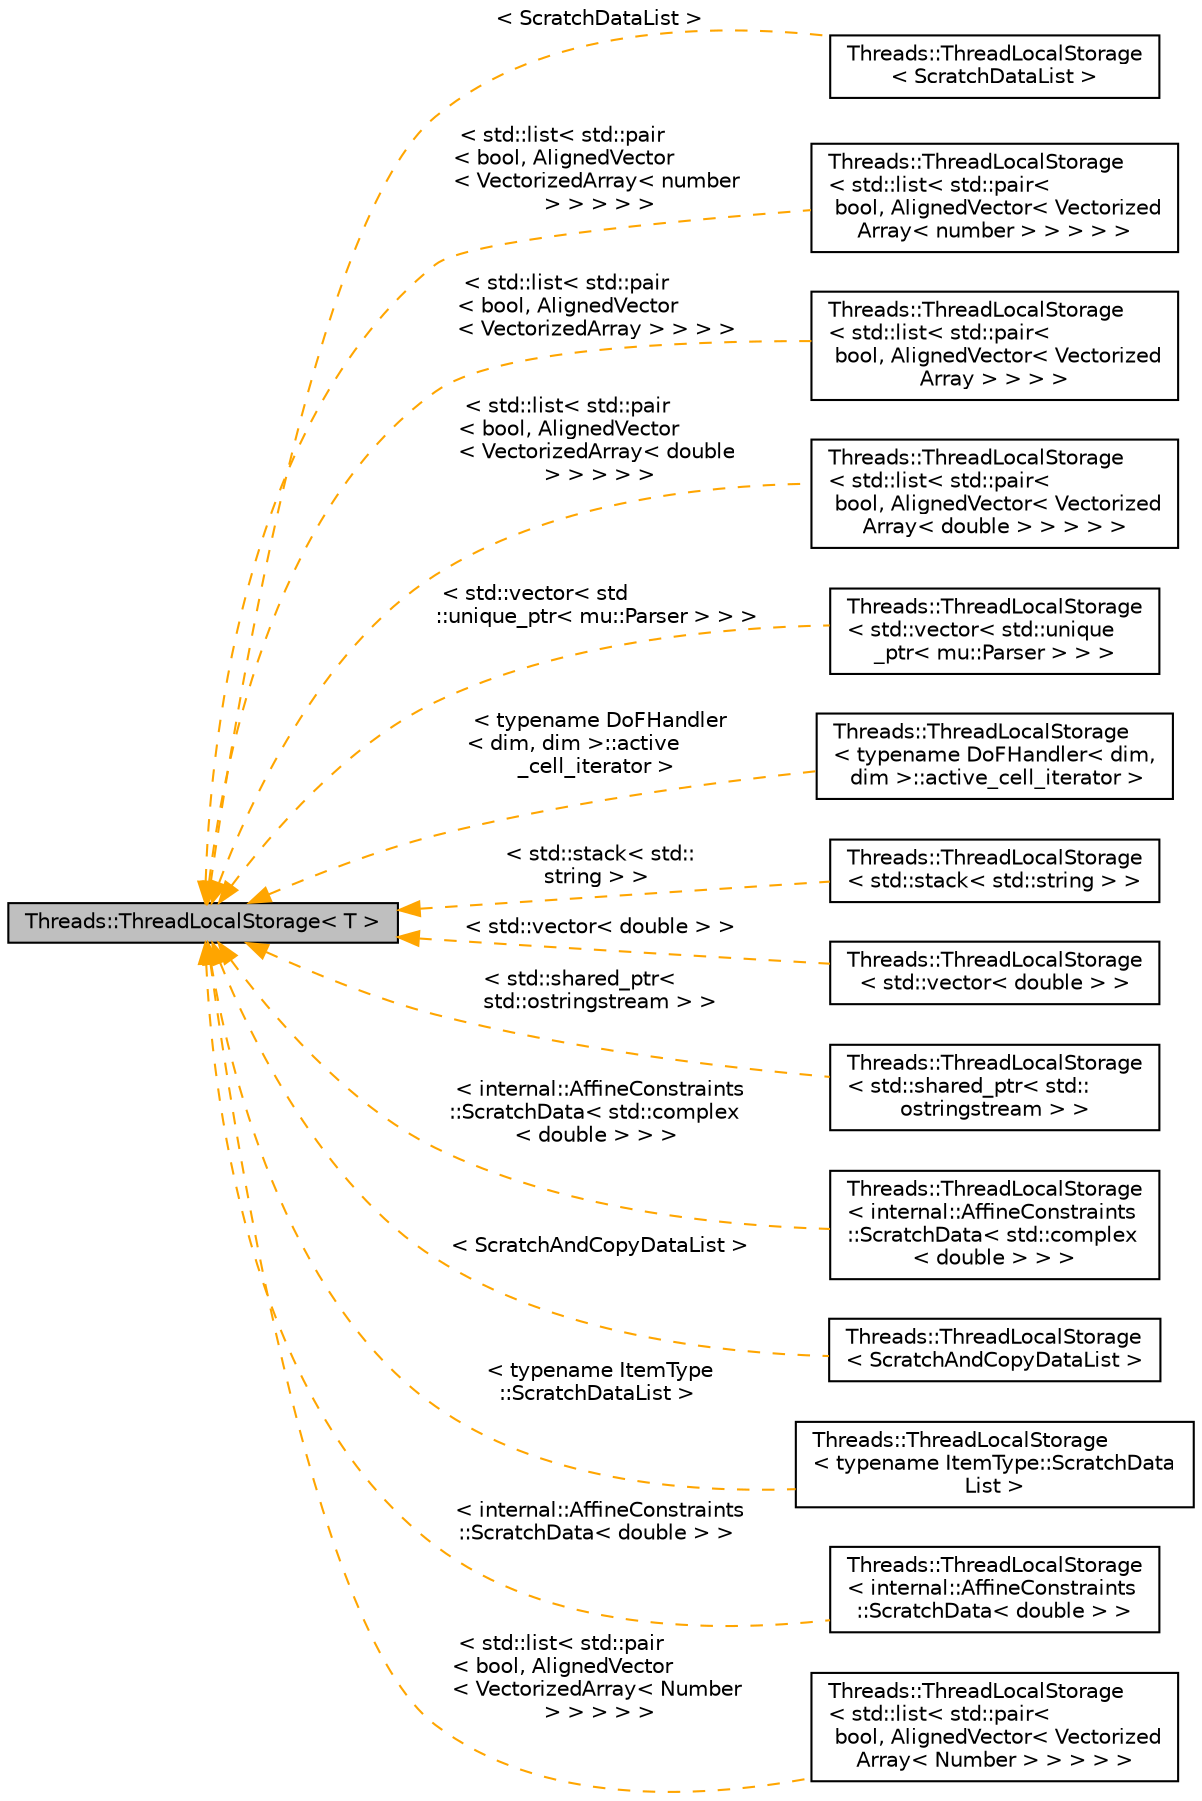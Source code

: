 digraph "Threads::ThreadLocalStorage&lt; T &gt;"
{
 // LATEX_PDF_SIZE
  edge [fontname="Helvetica",fontsize="10",labelfontname="Helvetica",labelfontsize="10"];
  node [fontname="Helvetica",fontsize="10",shape=record];
  rankdir="LR";
  Node1 [label="Threads::ThreadLocalStorage\< T \>",height=0.2,width=0.4,color="black", fillcolor="grey75", style="filled", fontcolor="black",tooltip="A class that provides a separate storage location on each thread that accesses the object...."];
  Node1 -> Node2 [dir="back",color="orange",fontsize="10",style="dashed",label=" \< ScratchDataList \>" ,fontname="Helvetica"];
  Node2 [label="Threads::ThreadLocalStorage\l\< ScratchDataList \>",height=0.2,width=0.4,color="black", fillcolor="white", style="filled",URL="$classThreads_1_1ThreadLocalStorage.html",tooltip=" "];
  Node1 -> Node3 [dir="back",color="orange",fontsize="10",style="dashed",label=" \< std::list\< std::pair\l\< bool, AlignedVector\l\< VectorizedArray\< number\l \> \> \> \> \>" ,fontname="Helvetica"];
  Node3 [label="Threads::ThreadLocalStorage\l\< std::list\< std::pair\<\l bool, AlignedVector\< Vectorized\lArray\< number \> \> \> \> \>",height=0.2,width=0.4,color="black", fillcolor="white", style="filled",URL="$classThreads_1_1ThreadLocalStorage.html",tooltip=" "];
  Node1 -> Node4 [dir="back",color="orange",fontsize="10",style="dashed",label=" \< std::list\< std::pair\l\< bool, AlignedVector\l\< VectorizedArray \> \> \> \>" ,fontname="Helvetica"];
  Node4 [label="Threads::ThreadLocalStorage\l\< std::list\< std::pair\<\l bool, AlignedVector\< Vectorized\lArray \> \> \> \>",height=0.2,width=0.4,color="black", fillcolor="white", style="filled",URL="$classThreads_1_1ThreadLocalStorage.html",tooltip=" "];
  Node1 -> Node5 [dir="back",color="orange",fontsize="10",style="dashed",label=" \< std::list\< std::pair\l\< bool, AlignedVector\l\< VectorizedArray\< double\l \> \> \> \> \>" ,fontname="Helvetica"];
  Node5 [label="Threads::ThreadLocalStorage\l\< std::list\< std::pair\<\l bool, AlignedVector\< Vectorized\lArray\< double \> \> \> \> \>",height=0.2,width=0.4,color="black", fillcolor="white", style="filled",URL="$classThreads_1_1ThreadLocalStorage.html",tooltip=" "];
  Node1 -> Node6 [dir="back",color="orange",fontsize="10",style="dashed",label=" \< std::vector\< std\l::unique_ptr\< mu::Parser \> \> \>" ,fontname="Helvetica"];
  Node6 [label="Threads::ThreadLocalStorage\l\< std::vector\< std::unique\l_ptr\< mu::Parser \> \> \>",height=0.2,width=0.4,color="black", fillcolor="white", style="filled",URL="$classThreads_1_1ThreadLocalStorage.html",tooltip=" "];
  Node1 -> Node7 [dir="back",color="orange",fontsize="10",style="dashed",label=" \< typename DoFHandler\l\< dim, dim \>::active\l_cell_iterator \>" ,fontname="Helvetica"];
  Node7 [label="Threads::ThreadLocalStorage\l\< typename DoFHandler\< dim,\l dim \>::active_cell_iterator \>",height=0.2,width=0.4,color="black", fillcolor="white", style="filled",URL="$classThreads_1_1ThreadLocalStorage.html",tooltip=" "];
  Node1 -> Node8 [dir="back",color="orange",fontsize="10",style="dashed",label=" \< std::stack\< std::\lstring \> \>" ,fontname="Helvetica"];
  Node8 [label="Threads::ThreadLocalStorage\l\< std::stack\< std::string \> \>",height=0.2,width=0.4,color="black", fillcolor="white", style="filled",URL="$classThreads_1_1ThreadLocalStorage.html",tooltip=" "];
  Node1 -> Node9 [dir="back",color="orange",fontsize="10",style="dashed",label=" \< std::vector\< double \> \>" ,fontname="Helvetica"];
  Node9 [label="Threads::ThreadLocalStorage\l\< std::vector\< double \> \>",height=0.2,width=0.4,color="black", fillcolor="white", style="filled",URL="$classThreads_1_1ThreadLocalStorage.html",tooltip=" "];
  Node1 -> Node10 [dir="back",color="orange",fontsize="10",style="dashed",label=" \< std::shared_ptr\<\l std::ostringstream \> \>" ,fontname="Helvetica"];
  Node10 [label="Threads::ThreadLocalStorage\l\< std::shared_ptr\< std::\lostringstream \> \>",height=0.2,width=0.4,color="black", fillcolor="white", style="filled",URL="$classThreads_1_1ThreadLocalStorage.html",tooltip=" "];
  Node1 -> Node11 [dir="back",color="orange",fontsize="10",style="dashed",label=" \< internal::AffineConstraints\l::ScratchData\< std::complex\l\< double \> \> \>" ,fontname="Helvetica"];
  Node11 [label="Threads::ThreadLocalStorage\l\< internal::AffineConstraints\l::ScratchData\< std::complex\l\< double \> \> \>",height=0.2,width=0.4,color="black", fillcolor="white", style="filled",URL="$classThreads_1_1ThreadLocalStorage.html",tooltip=" "];
  Node1 -> Node12 [dir="back",color="orange",fontsize="10",style="dashed",label=" \< ScratchAndCopyDataList \>" ,fontname="Helvetica"];
  Node12 [label="Threads::ThreadLocalStorage\l\< ScratchAndCopyDataList \>",height=0.2,width=0.4,color="black", fillcolor="white", style="filled",URL="$classThreads_1_1ThreadLocalStorage.html",tooltip=" "];
  Node1 -> Node13 [dir="back",color="orange",fontsize="10",style="dashed",label=" \< typename ItemType\l::ScratchDataList \>" ,fontname="Helvetica"];
  Node13 [label="Threads::ThreadLocalStorage\l\< typename ItemType::ScratchData\lList \>",height=0.2,width=0.4,color="black", fillcolor="white", style="filled",URL="$classThreads_1_1ThreadLocalStorage.html",tooltip=" "];
  Node1 -> Node14 [dir="back",color="orange",fontsize="10",style="dashed",label=" \< internal::AffineConstraints\l::ScratchData\< double \> \>" ,fontname="Helvetica"];
  Node14 [label="Threads::ThreadLocalStorage\l\< internal::AffineConstraints\l::ScratchData\< double \> \>",height=0.2,width=0.4,color="black", fillcolor="white", style="filled",URL="$classThreads_1_1ThreadLocalStorage.html",tooltip=" "];
  Node1 -> Node15 [dir="back",color="orange",fontsize="10",style="dashed",label=" \< std::list\< std::pair\l\< bool, AlignedVector\l\< VectorizedArray\< Number\l \> \> \> \> \>" ,fontname="Helvetica"];
  Node15 [label="Threads::ThreadLocalStorage\l\< std::list\< std::pair\<\l bool, AlignedVector\< Vectorized\lArray\< Number \> \> \> \> \>",height=0.2,width=0.4,color="black", fillcolor="white", style="filled",URL="$classThreads_1_1ThreadLocalStorage.html",tooltip=" "];
}
